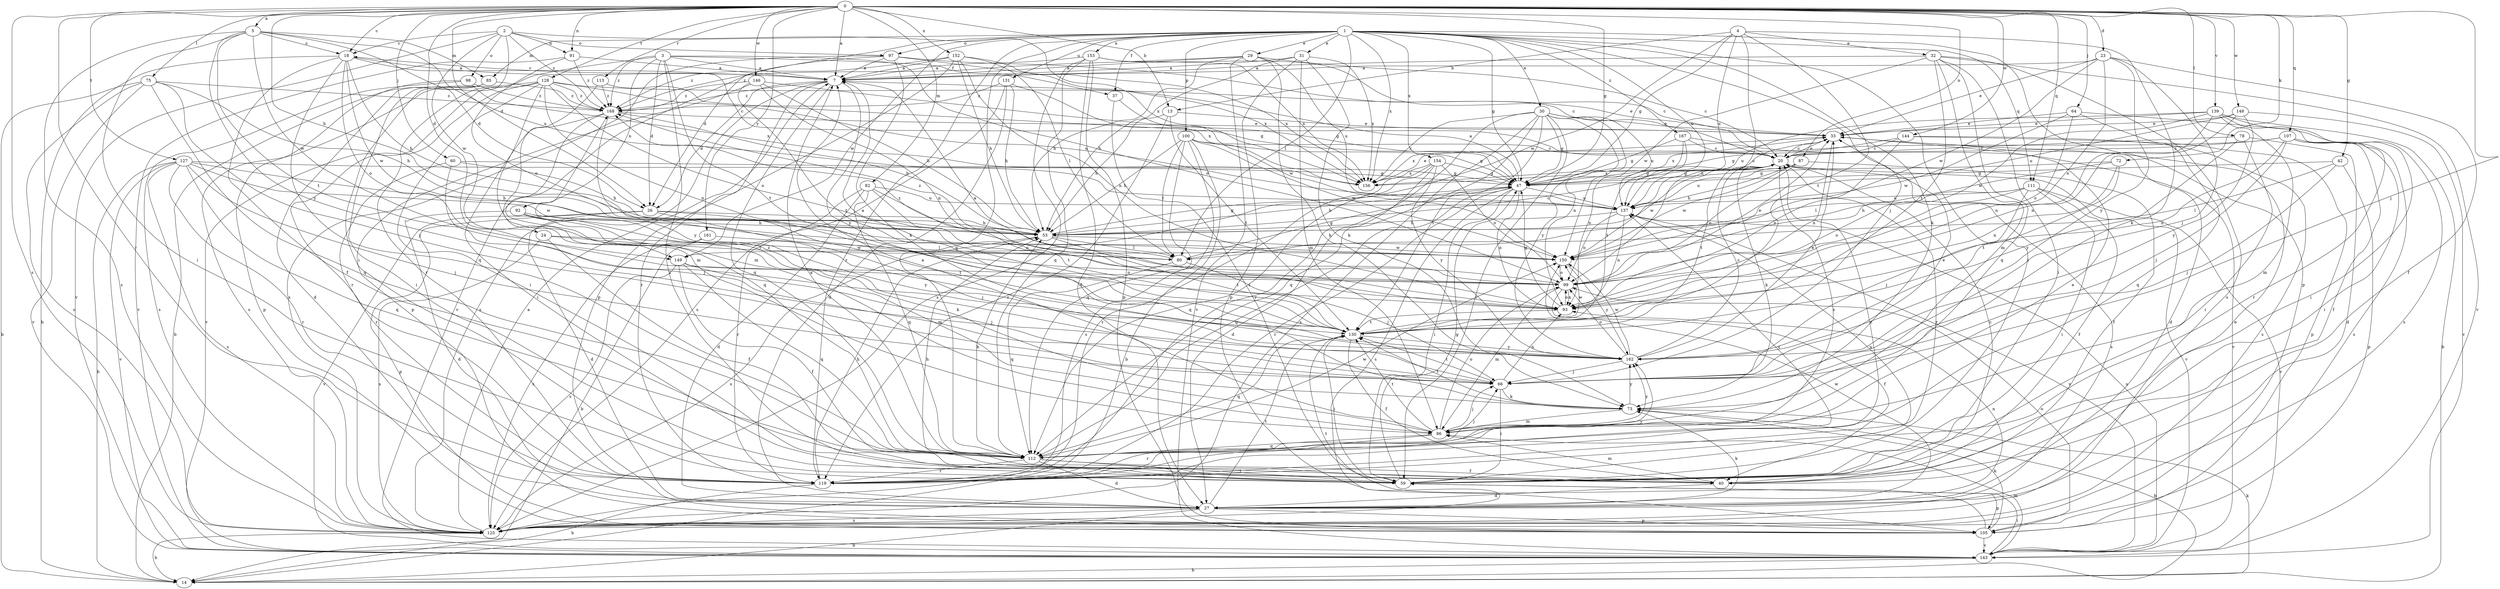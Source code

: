 strict digraph  {
0;
1;
2;
3;
4;
5;
7;
13;
14;
18;
20;
23;
24;
26;
27;
29;
30;
31;
32;
33;
37;
40;
42;
47;
53;
59;
60;
64;
66;
72;
73;
75;
78;
80;
82;
85;
86;
87;
91;
92;
93;
97;
98;
99;
100;
105;
107;
111;
112;
113;
119;
125;
127;
128;
130;
131;
137;
139;
143;
144;
146;
148;
149;
150;
152;
153;
154;
156;
161;
162;
167;
168;
0 -> 5  [label=a];
0 -> 7  [label=a];
0 -> 13  [label=b];
0 -> 18  [label=c];
0 -> 23  [label=d];
0 -> 24  [label=d];
0 -> 26  [label=d];
0 -> 42  [label=g];
0 -> 47  [label=g];
0 -> 53  [label=h];
0 -> 60  [label=j];
0 -> 64  [label=j];
0 -> 66  [label=j];
0 -> 72  [label=k];
0 -> 75  [label=l];
0 -> 78  [label=l];
0 -> 82  [label=m];
0 -> 87  [label=n];
0 -> 91  [label=n];
0 -> 107  [label=q];
0 -> 111  [label=q];
0 -> 113  [label=r];
0 -> 119  [label=r];
0 -> 125  [label=s];
0 -> 127  [label=t];
0 -> 128  [label=t];
0 -> 139  [label=v];
0 -> 144  [label=w];
0 -> 146  [label=w];
0 -> 148  [label=w];
0 -> 152  [label=x];
0 -> 161  [label=y];
1 -> 26  [label=d];
1 -> 29  [label=e];
1 -> 30  [label=e];
1 -> 31  [label=e];
1 -> 37  [label=f];
1 -> 47  [label=g];
1 -> 59  [label=i];
1 -> 66  [label=j];
1 -> 73  [label=k];
1 -> 80  [label=l];
1 -> 85  [label=m];
1 -> 97  [label=o];
1 -> 100  [label=p];
1 -> 105  [label=p];
1 -> 111  [label=q];
1 -> 112  [label=q];
1 -> 119  [label=r];
1 -> 131  [label=u];
1 -> 137  [label=u];
1 -> 149  [label=w];
1 -> 153  [label=x];
1 -> 154  [label=x];
1 -> 156  [label=x];
1 -> 167  [label=z];
2 -> 18  [label=c];
2 -> 59  [label=i];
2 -> 91  [label=n];
2 -> 97  [label=o];
2 -> 98  [label=o];
2 -> 143  [label=v];
2 -> 149  [label=w];
2 -> 156  [label=x];
2 -> 168  [label=z];
3 -> 7  [label=a];
3 -> 26  [label=d];
3 -> 37  [label=f];
3 -> 59  [label=i];
3 -> 92  [label=n];
3 -> 99  [label=o];
3 -> 119  [label=r];
3 -> 130  [label=t];
3 -> 168  [label=z];
4 -> 13  [label=b];
4 -> 32  [label=e];
4 -> 47  [label=g];
4 -> 73  [label=k];
4 -> 99  [label=o];
4 -> 130  [label=t];
4 -> 137  [label=u];
4 -> 149  [label=w];
5 -> 18  [label=c];
5 -> 26  [label=d];
5 -> 59  [label=i];
5 -> 85  [label=m];
5 -> 125  [label=s];
5 -> 130  [label=t];
5 -> 137  [label=u];
5 -> 149  [label=w];
5 -> 162  [label=y];
7 -> 18  [label=c];
7 -> 26  [label=d];
7 -> 112  [label=q];
7 -> 119  [label=r];
7 -> 125  [label=s];
7 -> 162  [label=y];
7 -> 168  [label=z];
13 -> 33  [label=e];
13 -> 53  [label=h];
13 -> 119  [label=r];
13 -> 130  [label=t];
14 -> 73  [label=k];
18 -> 7  [label=a];
18 -> 14  [label=b];
18 -> 20  [label=c];
18 -> 40  [label=f];
18 -> 53  [label=h];
18 -> 99  [label=o];
18 -> 112  [label=q];
18 -> 150  [label=w];
20 -> 33  [label=e];
20 -> 47  [label=g];
20 -> 73  [label=k];
20 -> 119  [label=r];
20 -> 125  [label=s];
20 -> 130  [label=t];
20 -> 143  [label=v];
20 -> 150  [label=w];
20 -> 156  [label=x];
23 -> 7  [label=a];
23 -> 33  [label=e];
23 -> 40  [label=f];
23 -> 66  [label=j];
23 -> 99  [label=o];
23 -> 150  [label=w];
23 -> 162  [label=y];
24 -> 40  [label=f];
24 -> 80  [label=l];
24 -> 125  [label=s];
24 -> 150  [label=w];
26 -> 27  [label=d];
26 -> 53  [label=h];
26 -> 66  [label=j];
26 -> 105  [label=p];
26 -> 130  [label=t];
26 -> 143  [label=v];
27 -> 14  [label=b];
27 -> 33  [label=e];
27 -> 73  [label=k];
27 -> 93  [label=n];
27 -> 105  [label=p];
27 -> 125  [label=s];
27 -> 130  [label=t];
27 -> 150  [label=w];
29 -> 7  [label=a];
29 -> 20  [label=c];
29 -> 53  [label=h];
29 -> 73  [label=k];
29 -> 137  [label=u];
29 -> 143  [label=v];
29 -> 168  [label=z];
30 -> 33  [label=e];
30 -> 47  [label=g];
30 -> 59  [label=i];
30 -> 93  [label=n];
30 -> 112  [label=q];
30 -> 119  [label=r];
30 -> 125  [label=s];
30 -> 130  [label=t];
30 -> 137  [label=u];
30 -> 156  [label=x];
30 -> 162  [label=y];
31 -> 7  [label=a];
31 -> 53  [label=h];
31 -> 73  [label=k];
31 -> 86  [label=m];
31 -> 105  [label=p];
31 -> 156  [label=x];
32 -> 7  [label=a];
32 -> 59  [label=i];
32 -> 86  [label=m];
32 -> 112  [label=q];
32 -> 125  [label=s];
32 -> 130  [label=t];
32 -> 143  [label=v];
32 -> 150  [label=w];
33 -> 20  [label=c];
33 -> 27  [label=d];
33 -> 93  [label=n];
33 -> 137  [label=u];
33 -> 156  [label=x];
37 -> 59  [label=i];
37 -> 150  [label=w];
40 -> 20  [label=c];
40 -> 27  [label=d];
40 -> 53  [label=h];
40 -> 86  [label=m];
42 -> 47  [label=g];
42 -> 66  [label=j];
42 -> 80  [label=l];
42 -> 105  [label=p];
47 -> 7  [label=a];
47 -> 53  [label=h];
47 -> 59  [label=i];
47 -> 93  [label=n];
47 -> 112  [label=q];
47 -> 119  [label=r];
47 -> 125  [label=s];
47 -> 137  [label=u];
53 -> 20  [label=c];
53 -> 47  [label=g];
53 -> 80  [label=l];
53 -> 125  [label=s];
53 -> 130  [label=t];
53 -> 150  [label=w];
59 -> 47  [label=g];
59 -> 105  [label=p];
59 -> 137  [label=u];
60 -> 47  [label=g];
60 -> 53  [label=h];
60 -> 66  [label=j];
60 -> 119  [label=r];
64 -> 33  [label=e];
64 -> 99  [label=o];
64 -> 112  [label=q];
64 -> 125  [label=s];
64 -> 150  [label=w];
66 -> 33  [label=e];
66 -> 59  [label=i];
66 -> 73  [label=k];
66 -> 93  [label=n];
66 -> 130  [label=t];
66 -> 168  [label=z];
72 -> 47  [label=g];
72 -> 80  [label=l];
72 -> 93  [label=n];
72 -> 130  [label=t];
73 -> 14  [label=b];
73 -> 86  [label=m];
73 -> 130  [label=t];
73 -> 162  [label=y];
75 -> 14  [label=b];
75 -> 53  [label=h];
75 -> 66  [label=j];
75 -> 112  [label=q];
75 -> 125  [label=s];
75 -> 143  [label=v];
75 -> 168  [label=z];
78 -> 20  [label=c];
78 -> 27  [label=d];
78 -> 59  [label=i];
78 -> 162  [label=y];
80 -> 47  [label=g];
80 -> 66  [label=j];
80 -> 112  [label=q];
80 -> 168  [label=z];
82 -> 27  [label=d];
82 -> 93  [label=n];
82 -> 112  [label=q];
82 -> 119  [label=r];
82 -> 130  [label=t];
82 -> 137  [label=u];
85 -> 14  [label=b];
85 -> 27  [label=d];
85 -> 59  [label=i];
85 -> 168  [label=z];
86 -> 7  [label=a];
86 -> 33  [label=e];
86 -> 66  [label=j];
86 -> 99  [label=o];
86 -> 112  [label=q];
86 -> 119  [label=r];
86 -> 130  [label=t];
86 -> 162  [label=y];
87 -> 40  [label=f];
87 -> 47  [label=g];
87 -> 53  [label=h];
87 -> 99  [label=o];
87 -> 137  [label=u];
87 -> 150  [label=w];
91 -> 7  [label=a];
91 -> 99  [label=o];
91 -> 143  [label=v];
91 -> 168  [label=z];
92 -> 27  [label=d];
92 -> 53  [label=h];
92 -> 73  [label=k];
92 -> 86  [label=m];
92 -> 162  [label=y];
93 -> 7  [label=a];
93 -> 47  [label=g];
93 -> 99  [label=o];
93 -> 130  [label=t];
97 -> 7  [label=a];
97 -> 20  [label=c];
97 -> 73  [label=k];
97 -> 125  [label=s];
97 -> 143  [label=v];
97 -> 156  [label=x];
98 -> 105  [label=p];
98 -> 125  [label=s];
98 -> 156  [label=x];
98 -> 168  [label=z];
99 -> 33  [label=e];
99 -> 40  [label=f];
99 -> 86  [label=m];
99 -> 93  [label=n];
99 -> 168  [label=z];
100 -> 14  [label=b];
100 -> 20  [label=c];
100 -> 47  [label=g];
100 -> 53  [label=h];
100 -> 80  [label=l];
100 -> 112  [label=q];
100 -> 125  [label=s];
100 -> 150  [label=w];
105 -> 73  [label=k];
105 -> 99  [label=o];
105 -> 130  [label=t];
105 -> 143  [label=v];
107 -> 20  [label=c];
107 -> 40  [label=f];
107 -> 59  [label=i];
107 -> 66  [label=j];
107 -> 93  [label=n];
107 -> 125  [label=s];
107 -> 156  [label=x];
111 -> 40  [label=f];
111 -> 53  [label=h];
111 -> 59  [label=i];
111 -> 66  [label=j];
111 -> 99  [label=o];
111 -> 137  [label=u];
111 -> 143  [label=v];
112 -> 7  [label=a];
112 -> 20  [label=c];
112 -> 27  [label=d];
112 -> 40  [label=f];
112 -> 53  [label=h];
112 -> 59  [label=i];
112 -> 66  [label=j];
112 -> 119  [label=r];
112 -> 150  [label=w];
113 -> 47  [label=g];
113 -> 86  [label=m];
113 -> 168  [label=z];
119 -> 14  [label=b];
119 -> 20  [label=c];
119 -> 53  [label=h];
119 -> 137  [label=u];
119 -> 162  [label=y];
125 -> 7  [label=a];
125 -> 14  [label=b];
127 -> 14  [label=b];
127 -> 47  [label=g];
127 -> 53  [label=h];
127 -> 66  [label=j];
127 -> 112  [label=q];
127 -> 119  [label=r];
127 -> 125  [label=s];
127 -> 143  [label=v];
127 -> 150  [label=w];
128 -> 33  [label=e];
128 -> 59  [label=i];
128 -> 86  [label=m];
128 -> 93  [label=n];
128 -> 99  [label=o];
128 -> 119  [label=r];
128 -> 125  [label=s];
128 -> 137  [label=u];
128 -> 143  [label=v];
128 -> 168  [label=z];
130 -> 7  [label=a];
130 -> 40  [label=f];
130 -> 59  [label=i];
130 -> 112  [label=q];
130 -> 150  [label=w];
130 -> 162  [label=y];
131 -> 27  [label=d];
131 -> 53  [label=h];
131 -> 125  [label=s];
131 -> 156  [label=x];
131 -> 168  [label=z];
137 -> 53  [label=h];
137 -> 93  [label=n];
137 -> 99  [label=o];
137 -> 143  [label=v];
139 -> 14  [label=b];
139 -> 33  [label=e];
139 -> 59  [label=i];
139 -> 86  [label=m];
139 -> 93  [label=n];
139 -> 119  [label=r];
139 -> 137  [label=u];
139 -> 150  [label=w];
143 -> 14  [label=b];
143 -> 59  [label=i];
143 -> 86  [label=m];
143 -> 137  [label=u];
144 -> 20  [label=c];
144 -> 47  [label=g];
144 -> 93  [label=n];
144 -> 105  [label=p];
144 -> 125  [label=s];
146 -> 47  [label=g];
146 -> 53  [label=h];
146 -> 93  [label=n];
146 -> 105  [label=p];
146 -> 130  [label=t];
146 -> 168  [label=z];
148 -> 33  [label=e];
148 -> 93  [label=n];
148 -> 137  [label=u];
148 -> 143  [label=v];
148 -> 162  [label=y];
149 -> 40  [label=f];
149 -> 66  [label=j];
149 -> 99  [label=o];
149 -> 112  [label=q];
149 -> 125  [label=s];
150 -> 99  [label=o];
150 -> 162  [label=y];
152 -> 7  [label=a];
152 -> 53  [label=h];
152 -> 80  [label=l];
152 -> 93  [label=n];
152 -> 105  [label=p];
152 -> 156  [label=x];
152 -> 168  [label=z];
153 -> 7  [label=a];
153 -> 20  [label=c];
153 -> 27  [label=d];
153 -> 105  [label=p];
153 -> 112  [label=q];
153 -> 125  [label=s];
153 -> 156  [label=x];
154 -> 27  [label=d];
154 -> 47  [label=g];
154 -> 99  [label=o];
154 -> 112  [label=q];
154 -> 119  [label=r];
154 -> 156  [label=x];
154 -> 162  [label=y];
156 -> 33  [label=e];
161 -> 14  [label=b];
161 -> 80  [label=l];
161 -> 125  [label=s];
162 -> 20  [label=c];
162 -> 33  [label=e];
162 -> 66  [label=j];
162 -> 99  [label=o];
162 -> 150  [label=w];
167 -> 20  [label=c];
167 -> 47  [label=g];
167 -> 93  [label=n];
167 -> 130  [label=t];
167 -> 143  [label=v];
168 -> 33  [label=e];
168 -> 53  [label=h];
168 -> 59  [label=i];
168 -> 112  [label=q];
168 -> 162  [label=y];
}
